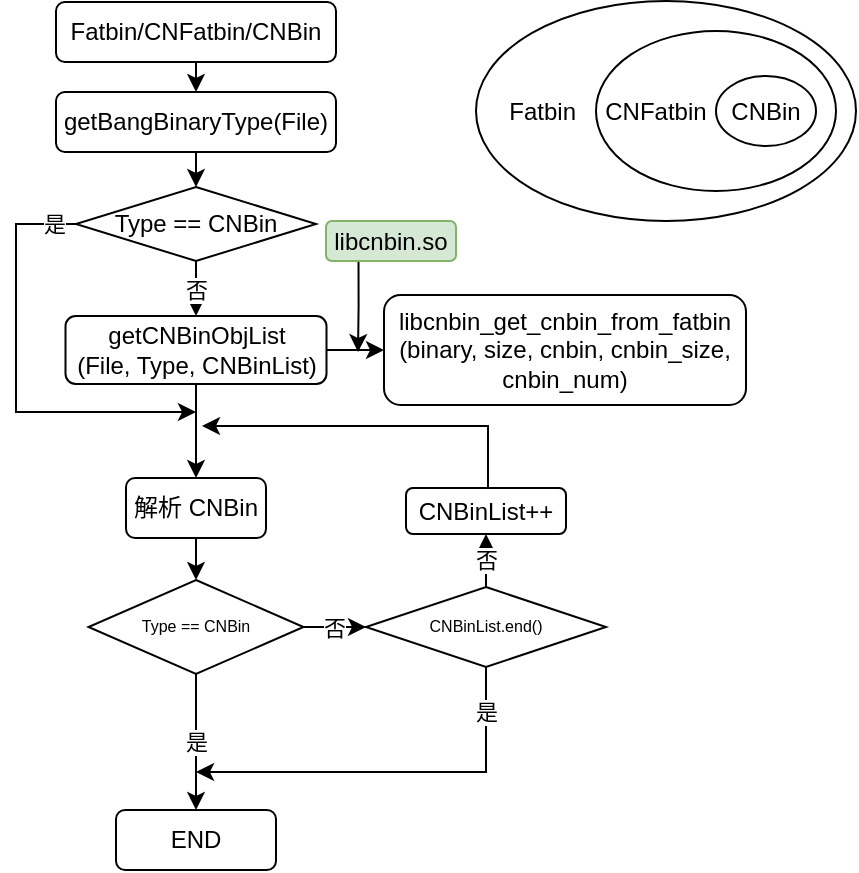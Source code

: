 <mxfile version="21.2.9" type="github">
  <diagram id="C5RBs43oDa-KdzZeNtuy" name="Page-1">
    <mxGraphModel dx="939" dy="534" grid="1" gridSize="10" guides="1" tooltips="1" connect="1" arrows="1" fold="1" page="1" pageScale="1" pageWidth="827" pageHeight="1169" math="0" shadow="0">
      <root>
        <mxCell id="WIyWlLk6GJQsqaUBKTNV-0" />
        <mxCell id="WIyWlLk6GJQsqaUBKTNV-1" parent="WIyWlLk6GJQsqaUBKTNV-0" />
        <mxCell id="PxBTi3a1vnqMR4mRrFUP-6" style="edgeStyle=orthogonalEdgeStyle;rounded=0;orthogonalLoop=1;jettySize=auto;html=1;exitX=0.5;exitY=1;exitDx=0;exitDy=0;entryX=0.5;entryY=0;entryDx=0;entryDy=0;" edge="1" parent="WIyWlLk6GJQsqaUBKTNV-1" source="qacluNLZtoz8h89RVZuf-1" target="PxBTi3a1vnqMR4mRrFUP-4">
          <mxGeometry relative="1" as="geometry" />
        </mxCell>
        <mxCell id="qacluNLZtoz8h89RVZuf-1" value="Fatbin/CNFatbin/CNBin" style="rounded=1;whiteSpace=wrap;html=1;fontSize=12;glass=0;strokeWidth=1;shadow=0;" parent="WIyWlLk6GJQsqaUBKTNV-1" vertex="1">
          <mxGeometry x="170" y="265" width="140" height="30" as="geometry" />
        </mxCell>
        <mxCell id="qacluNLZtoz8h89RVZuf-32" style="edgeStyle=orthogonalEdgeStyle;rounded=0;orthogonalLoop=1;jettySize=auto;html=1;exitX=0.5;exitY=1;exitDx=0;exitDy=0;entryX=0.5;entryY=0;entryDx=0;entryDy=0;" parent="WIyWlLk6GJQsqaUBKTNV-1" source="qacluNLZtoz8h89RVZuf-8" target="qacluNLZtoz8h89RVZuf-20" edge="1">
          <mxGeometry relative="1" as="geometry" />
        </mxCell>
        <mxCell id="qacluNLZtoz8h89RVZuf-8" value="解析 CNBin" style="rounded=1;whiteSpace=wrap;html=1;fontSize=12;glass=0;strokeWidth=1;shadow=0;" parent="WIyWlLk6GJQsqaUBKTNV-1" vertex="1">
          <mxGeometry x="205" y="503" width="70" height="30" as="geometry" />
        </mxCell>
        <mxCell id="qacluNLZtoz8h89RVZuf-19" value="是" style="edgeStyle=orthogonalEdgeStyle;rounded=0;orthogonalLoop=1;jettySize=auto;html=1;exitX=0.5;exitY=1;exitDx=0;exitDy=0;entryX=0.5;entryY=0;entryDx=0;entryDy=0;" parent="WIyWlLk6GJQsqaUBKTNV-1" source="qacluNLZtoz8h89RVZuf-20" target="qacluNLZtoz8h89RVZuf-23" edge="1">
          <mxGeometry relative="1" as="geometry" />
        </mxCell>
        <mxCell id="PxBTi3a1vnqMR4mRrFUP-19" value="否" style="edgeStyle=orthogonalEdgeStyle;rounded=0;orthogonalLoop=1;jettySize=auto;html=1;exitX=1;exitY=0.5;exitDx=0;exitDy=0;entryX=0;entryY=0.5;entryDx=0;entryDy=0;" edge="1" parent="WIyWlLk6GJQsqaUBKTNV-1" source="qacluNLZtoz8h89RVZuf-20" target="PxBTi3a1vnqMR4mRrFUP-18">
          <mxGeometry relative="1" as="geometry" />
        </mxCell>
        <mxCell id="qacluNLZtoz8h89RVZuf-20" value="&lt;font style=&quot;font-size: 8px;&quot;&gt;Type == CNBin&lt;/font&gt;" style="rhombus;whiteSpace=wrap;html=1;shadow=0;fontFamily=Helvetica;fontSize=12;align=center;strokeWidth=1;spacing=6;spacingTop=-4;" parent="WIyWlLk6GJQsqaUBKTNV-1" vertex="1">
          <mxGeometry x="186.25" y="554" width="107.5" height="47" as="geometry" />
        </mxCell>
        <mxCell id="PxBTi3a1vnqMR4mRrFUP-21" style="edgeStyle=orthogonalEdgeStyle;rounded=0;orthogonalLoop=1;jettySize=auto;html=1;exitX=0.5;exitY=0;exitDx=0;exitDy=0;" edge="1" parent="WIyWlLk6GJQsqaUBKTNV-1">
          <mxGeometry relative="1" as="geometry">
            <mxPoint x="243" y="477" as="targetPoint" />
            <mxPoint x="386" y="508" as="sourcePoint" />
            <Array as="points">
              <mxPoint x="386" y="477" />
            </Array>
          </mxGeometry>
        </mxCell>
        <mxCell id="qacluNLZtoz8h89RVZuf-22" value="CNBinList++" style="rounded=1;whiteSpace=wrap;html=1;fontSize=12;glass=0;strokeWidth=1;shadow=0;" parent="WIyWlLk6GJQsqaUBKTNV-1" vertex="1">
          <mxGeometry x="345" y="508" width="80" height="23" as="geometry" />
        </mxCell>
        <mxCell id="qacluNLZtoz8h89RVZuf-23" value="END" style="rounded=1;whiteSpace=wrap;html=1;fontSize=12;glass=0;strokeWidth=1;shadow=0;" parent="WIyWlLk6GJQsqaUBKTNV-1" vertex="1">
          <mxGeometry x="200" y="669" width="80" height="30" as="geometry" />
        </mxCell>
        <mxCell id="PxBTi3a1vnqMR4mRrFUP-15" style="edgeStyle=orthogonalEdgeStyle;rounded=0;orthogonalLoop=1;jettySize=auto;html=1;exitX=1;exitY=0.5;exitDx=0;exitDy=0;entryX=0;entryY=0.5;entryDx=0;entryDy=0;" edge="1" parent="WIyWlLk6GJQsqaUBKTNV-1" source="qacluNLZtoz8h89RVZuf-11" target="qacluNLZtoz8h89RVZuf-12">
          <mxGeometry relative="1" as="geometry" />
        </mxCell>
        <mxCell id="PxBTi3a1vnqMR4mRrFUP-17" style="edgeStyle=orthogonalEdgeStyle;rounded=0;orthogonalLoop=1;jettySize=auto;html=1;exitX=0.5;exitY=1;exitDx=0;exitDy=0;" edge="1" parent="WIyWlLk6GJQsqaUBKTNV-1" source="qacluNLZtoz8h89RVZuf-11" target="qacluNLZtoz8h89RVZuf-8">
          <mxGeometry relative="1" as="geometry" />
        </mxCell>
        <mxCell id="qacluNLZtoz8h89RVZuf-11" value="getCNBinObjList&lt;br&gt;(File, Type, CNBinList)" style="rounded=1;whiteSpace=wrap;html=1;fontSize=12;glass=0;strokeWidth=1;shadow=0;container=0;" parent="WIyWlLk6GJQsqaUBKTNV-1" vertex="1">
          <mxGeometry x="174.75" y="422" width="130.5" height="34" as="geometry" />
        </mxCell>
        <mxCell id="qacluNLZtoz8h89RVZuf-12" value="libcnbin_get_cnbin_from_fatbin&lt;br&gt;(binary, size, cnbin, cnbin_size, cnbin_num)" style="rounded=1;whiteSpace=wrap;html=1;fontSize=12;glass=0;strokeWidth=1;shadow=0;container=0;" parent="WIyWlLk6GJQsqaUBKTNV-1" vertex="1">
          <mxGeometry x="334" y="411.5" width="181" height="55" as="geometry" />
        </mxCell>
        <mxCell id="PxBTi3a1vnqMR4mRrFUP-26" style="edgeStyle=orthogonalEdgeStyle;rounded=0;orthogonalLoop=1;jettySize=auto;html=1;exitX=0.25;exitY=1;exitDx=0;exitDy=0;" edge="1" parent="WIyWlLk6GJQsqaUBKTNV-1" source="qacluNLZtoz8h89RVZuf-15">
          <mxGeometry relative="1" as="geometry">
            <mxPoint x="321" y="440" as="targetPoint" />
          </mxGeometry>
        </mxCell>
        <mxCell id="qacluNLZtoz8h89RVZuf-15" value="libcnbin.so" style="rounded=1;whiteSpace=wrap;html=1;fontSize=12;glass=0;strokeWidth=1;shadow=0;fillColor=#d5e8d4;strokeColor=#82b366;container=0;" parent="WIyWlLk6GJQsqaUBKTNV-1" vertex="1">
          <mxGeometry x="305" y="374.5" width="65" height="20" as="geometry" />
        </mxCell>
        <mxCell id="PxBTi3a1vnqMR4mRrFUP-1" value="Fatbin&amp;nbsp; &amp;nbsp; &amp;nbsp; &amp;nbsp; &amp;nbsp; &amp;nbsp; &amp;nbsp; &amp;nbsp; &amp;nbsp; &amp;nbsp; &amp;nbsp; &amp;nbsp; &amp;nbsp; &amp;nbsp; &amp;nbsp; &amp;nbsp; &amp;nbsp; &amp;nbsp; &amp;nbsp;" style="ellipse;whiteSpace=wrap;html=1;" vertex="1" parent="WIyWlLk6GJQsqaUBKTNV-1">
          <mxGeometry x="380" y="264.5" width="190" height="110" as="geometry" />
        </mxCell>
        <mxCell id="PxBTi3a1vnqMR4mRrFUP-2" value="CNFatbin&amp;nbsp; &amp;nbsp; &amp;nbsp; &amp;nbsp; &amp;nbsp; &amp;nbsp; &amp;nbsp; &amp;nbsp; &amp;nbsp;&amp;nbsp;" style="ellipse;whiteSpace=wrap;html=1;" vertex="1" parent="WIyWlLk6GJQsqaUBKTNV-1">
          <mxGeometry x="440" y="279.5" width="120" height="80" as="geometry" />
        </mxCell>
        <mxCell id="PxBTi3a1vnqMR4mRrFUP-3" value="CNBin" style="ellipse;whiteSpace=wrap;html=1;" vertex="1" parent="WIyWlLk6GJQsqaUBKTNV-1">
          <mxGeometry x="500" y="302" width="50" height="35" as="geometry" />
        </mxCell>
        <mxCell id="PxBTi3a1vnqMR4mRrFUP-7" style="edgeStyle=orthogonalEdgeStyle;rounded=0;orthogonalLoop=1;jettySize=auto;html=1;exitX=0.5;exitY=1;exitDx=0;exitDy=0;entryX=0.5;entryY=0;entryDx=0;entryDy=0;" edge="1" parent="WIyWlLk6GJQsqaUBKTNV-1" source="PxBTi3a1vnqMR4mRrFUP-4" target="PxBTi3a1vnqMR4mRrFUP-5">
          <mxGeometry relative="1" as="geometry" />
        </mxCell>
        <mxCell id="PxBTi3a1vnqMR4mRrFUP-4" value="getBangBinaryType(File)" style="rounded=1;whiteSpace=wrap;html=1;fontSize=12;glass=0;strokeWidth=1;shadow=0;" vertex="1" parent="WIyWlLk6GJQsqaUBKTNV-1">
          <mxGeometry x="170" y="310" width="140" height="30" as="geometry" />
        </mxCell>
        <mxCell id="PxBTi3a1vnqMR4mRrFUP-23" value="是" style="edgeStyle=orthogonalEdgeStyle;rounded=0;orthogonalLoop=1;jettySize=auto;html=1;exitX=0;exitY=0.5;exitDx=0;exitDy=0;" edge="1" parent="WIyWlLk6GJQsqaUBKTNV-1" source="PxBTi3a1vnqMR4mRrFUP-5">
          <mxGeometry x="-0.897" relative="1" as="geometry">
            <mxPoint x="240" y="470" as="targetPoint" />
            <Array as="points">
              <mxPoint x="150" y="376" />
              <mxPoint x="150" y="470" />
            </Array>
            <mxPoint as="offset" />
          </mxGeometry>
        </mxCell>
        <mxCell id="PxBTi3a1vnqMR4mRrFUP-24" value="否" style="edgeStyle=orthogonalEdgeStyle;rounded=0;orthogonalLoop=1;jettySize=auto;html=1;exitX=0.5;exitY=1;exitDx=0;exitDy=0;entryX=0.5;entryY=0;entryDx=0;entryDy=0;" edge="1" parent="WIyWlLk6GJQsqaUBKTNV-1" source="PxBTi3a1vnqMR4mRrFUP-5" target="qacluNLZtoz8h89RVZuf-11">
          <mxGeometry relative="1" as="geometry" />
        </mxCell>
        <mxCell id="PxBTi3a1vnqMR4mRrFUP-5" value="Type == CNBin" style="rhombus;whiteSpace=wrap;html=1;" vertex="1" parent="WIyWlLk6GJQsqaUBKTNV-1">
          <mxGeometry x="180" y="357.5" width="120" height="37" as="geometry" />
        </mxCell>
        <mxCell id="PxBTi3a1vnqMR4mRrFUP-20" value="否" style="edgeStyle=orthogonalEdgeStyle;rounded=0;orthogonalLoop=1;jettySize=auto;html=1;exitX=0.5;exitY=0;exitDx=0;exitDy=0;entryX=0.5;entryY=1;entryDx=0;entryDy=0;" edge="1" parent="WIyWlLk6GJQsqaUBKTNV-1" source="PxBTi3a1vnqMR4mRrFUP-18" target="qacluNLZtoz8h89RVZuf-22">
          <mxGeometry relative="1" as="geometry" />
        </mxCell>
        <mxCell id="PxBTi3a1vnqMR4mRrFUP-25" value="是" style="edgeStyle=orthogonalEdgeStyle;rounded=0;orthogonalLoop=1;jettySize=auto;html=1;exitX=0.5;exitY=1;exitDx=0;exitDy=0;" edge="1" parent="WIyWlLk6GJQsqaUBKTNV-1" source="PxBTi3a1vnqMR4mRrFUP-18">
          <mxGeometry x="-0.772" relative="1" as="geometry">
            <mxPoint x="240" y="650" as="targetPoint" />
            <Array as="points">
              <mxPoint x="385" y="650" />
            </Array>
            <mxPoint as="offset" />
          </mxGeometry>
        </mxCell>
        <mxCell id="PxBTi3a1vnqMR4mRrFUP-18" value="&lt;font style=&quot;font-size: 8px;&quot;&gt;CNBinList.end()&lt;/font&gt;" style="rhombus;whiteSpace=wrap;html=1;shadow=0;fontFamily=Helvetica;fontSize=12;align=center;strokeWidth=1;spacing=6;spacingTop=-4;" vertex="1" parent="WIyWlLk6GJQsqaUBKTNV-1">
          <mxGeometry x="325" y="557.5" width="120" height="40" as="geometry" />
        </mxCell>
      </root>
    </mxGraphModel>
  </diagram>
</mxfile>
